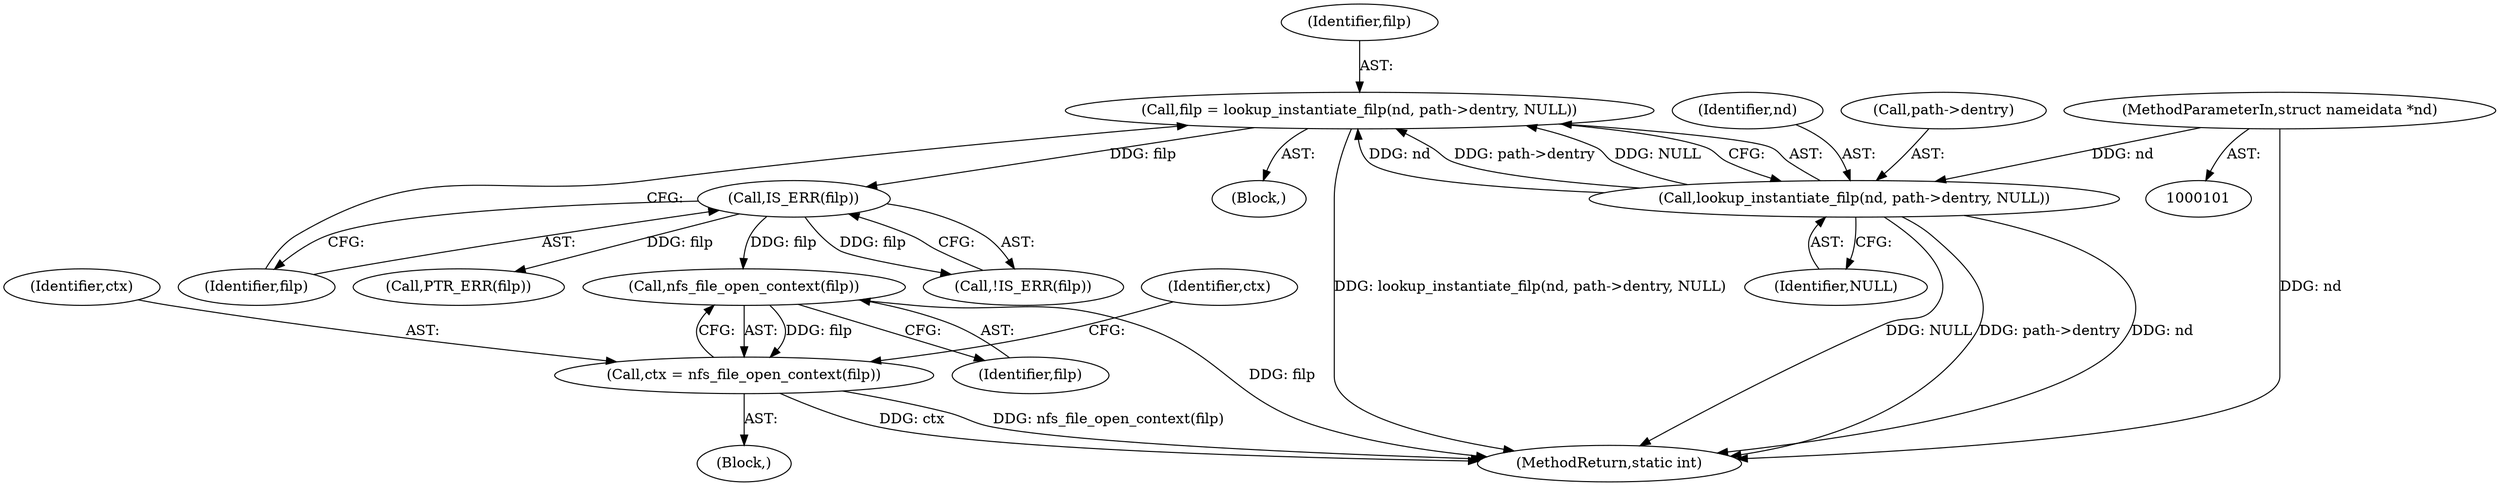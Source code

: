 digraph "0_linux_dc0b027dfadfcb8a5504f7d8052754bf8d501ab9_10@API" {
"1000158" [label="(Call,nfs_file_open_context(filp))"];
"1000152" [label="(Call,IS_ERR(filp))"];
"1000142" [label="(Call,filp = lookup_instantiate_filp(nd, path->dentry, NULL))"];
"1000144" [label="(Call,lookup_instantiate_filp(nd, path->dentry, NULL))"];
"1000102" [label="(MethodParameterIn,struct nameidata *nd)"];
"1000156" [label="(Call,ctx = nfs_file_open_context(filp))"];
"1000158" [label="(Call,nfs_file_open_context(filp))"];
"1000145" [label="(Identifier,nd)"];
"1000154" [label="(Block,)"];
"1000157" [label="(Identifier,ctx)"];
"1000105" [label="(Block,)"];
"1000144" [label="(Call,lookup_instantiate_filp(nd, path->dentry, NULL))"];
"1000149" [label="(Identifier,NULL)"];
"1000152" [label="(Call,IS_ERR(filp))"];
"1000102" [label="(MethodParameterIn,struct nameidata *nd)"];
"1000151" [label="(Call,!IS_ERR(filp))"];
"1000153" [label="(Identifier,filp)"];
"1000142" [label="(Call,filp = lookup_instantiate_filp(nd, path->dentry, NULL))"];
"1000146" [label="(Call,path->dentry)"];
"1000162" [label="(Identifier,ctx)"];
"1000156" [label="(Call,ctx = nfs_file_open_context(filp))"];
"1000169" [label="(Call,PTR_ERR(filp))"];
"1000184" [label="(MethodReturn,static int)"];
"1000143" [label="(Identifier,filp)"];
"1000159" [label="(Identifier,filp)"];
"1000158" -> "1000156"  [label="AST: "];
"1000158" -> "1000159"  [label="CFG: "];
"1000159" -> "1000158"  [label="AST: "];
"1000156" -> "1000158"  [label="CFG: "];
"1000158" -> "1000184"  [label="DDG: filp"];
"1000158" -> "1000156"  [label="DDG: filp"];
"1000152" -> "1000158"  [label="DDG: filp"];
"1000152" -> "1000151"  [label="AST: "];
"1000152" -> "1000153"  [label="CFG: "];
"1000153" -> "1000152"  [label="AST: "];
"1000151" -> "1000152"  [label="CFG: "];
"1000152" -> "1000151"  [label="DDG: filp"];
"1000142" -> "1000152"  [label="DDG: filp"];
"1000152" -> "1000169"  [label="DDG: filp"];
"1000142" -> "1000105"  [label="AST: "];
"1000142" -> "1000144"  [label="CFG: "];
"1000143" -> "1000142"  [label="AST: "];
"1000144" -> "1000142"  [label="AST: "];
"1000153" -> "1000142"  [label="CFG: "];
"1000142" -> "1000184"  [label="DDG: lookup_instantiate_filp(nd, path->dentry, NULL)"];
"1000144" -> "1000142"  [label="DDG: nd"];
"1000144" -> "1000142"  [label="DDG: path->dentry"];
"1000144" -> "1000142"  [label="DDG: NULL"];
"1000144" -> "1000149"  [label="CFG: "];
"1000145" -> "1000144"  [label="AST: "];
"1000146" -> "1000144"  [label="AST: "];
"1000149" -> "1000144"  [label="AST: "];
"1000144" -> "1000184"  [label="DDG: NULL"];
"1000144" -> "1000184"  [label="DDG: path->dentry"];
"1000144" -> "1000184"  [label="DDG: nd"];
"1000102" -> "1000144"  [label="DDG: nd"];
"1000102" -> "1000101"  [label="AST: "];
"1000102" -> "1000184"  [label="DDG: nd"];
"1000156" -> "1000154"  [label="AST: "];
"1000157" -> "1000156"  [label="AST: "];
"1000162" -> "1000156"  [label="CFG: "];
"1000156" -> "1000184"  [label="DDG: ctx"];
"1000156" -> "1000184"  [label="DDG: nfs_file_open_context(filp)"];
}
